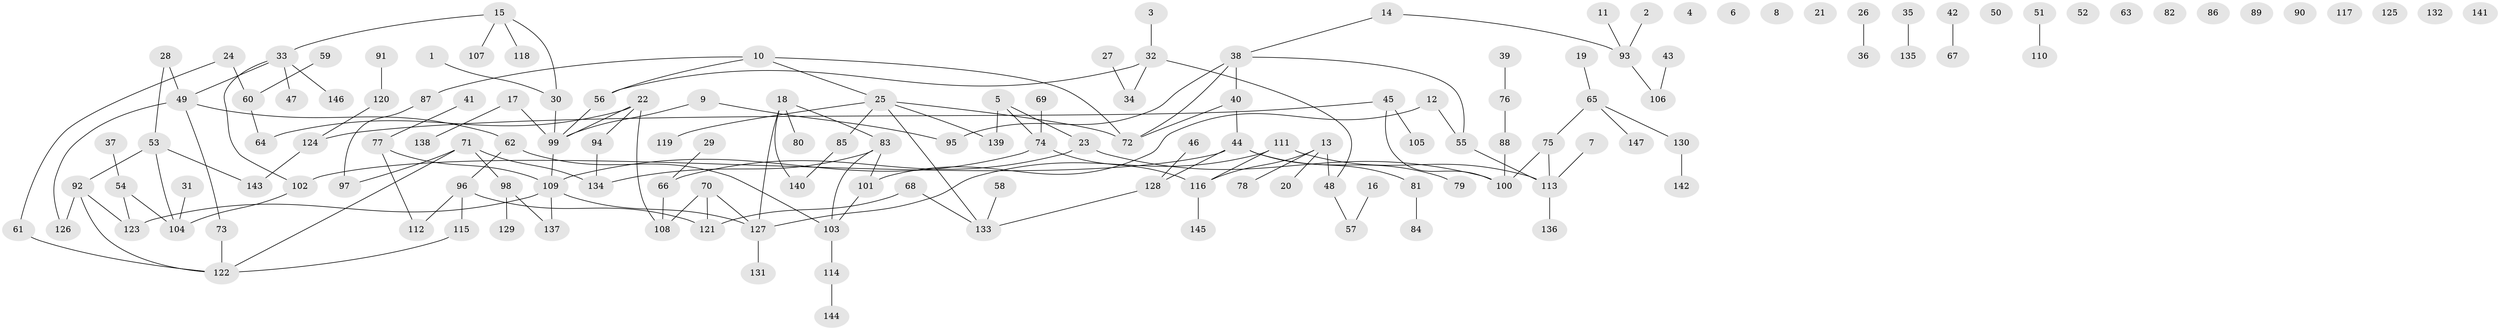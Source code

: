 // coarse degree distribution, {2: 0.12307692307692308, 1: 0.23076923076923078, 3: 0.16923076923076924, 0: 0.2923076923076923, 13: 0.015384615384615385, 7: 0.03076923076923077, 4: 0.046153846153846156, 6: 0.046153846153846156, 10: 0.015384615384615385, 8: 0.015384615384615385, 5: 0.015384615384615385}
// Generated by graph-tools (version 1.1) at 2025/16/03/04/25 18:16:39]
// undirected, 147 vertices, 158 edges
graph export_dot {
graph [start="1"]
  node [color=gray90,style=filled];
  1;
  2;
  3;
  4;
  5;
  6;
  7;
  8;
  9;
  10;
  11;
  12;
  13;
  14;
  15;
  16;
  17;
  18;
  19;
  20;
  21;
  22;
  23;
  24;
  25;
  26;
  27;
  28;
  29;
  30;
  31;
  32;
  33;
  34;
  35;
  36;
  37;
  38;
  39;
  40;
  41;
  42;
  43;
  44;
  45;
  46;
  47;
  48;
  49;
  50;
  51;
  52;
  53;
  54;
  55;
  56;
  57;
  58;
  59;
  60;
  61;
  62;
  63;
  64;
  65;
  66;
  67;
  68;
  69;
  70;
  71;
  72;
  73;
  74;
  75;
  76;
  77;
  78;
  79;
  80;
  81;
  82;
  83;
  84;
  85;
  86;
  87;
  88;
  89;
  90;
  91;
  92;
  93;
  94;
  95;
  96;
  97;
  98;
  99;
  100;
  101;
  102;
  103;
  104;
  105;
  106;
  107;
  108;
  109;
  110;
  111;
  112;
  113;
  114;
  115;
  116;
  117;
  118;
  119;
  120;
  121;
  122;
  123;
  124;
  125;
  126;
  127;
  128;
  129;
  130;
  131;
  132;
  133;
  134;
  135;
  136;
  137;
  138;
  139;
  140;
  141;
  142;
  143;
  144;
  145;
  146;
  147;
  1 -- 30;
  2 -- 93;
  3 -- 32;
  5 -- 23;
  5 -- 74;
  5 -- 139;
  7 -- 113;
  9 -- 95;
  9 -- 99;
  10 -- 25;
  10 -- 56;
  10 -- 72;
  10 -- 87;
  11 -- 93;
  12 -- 55;
  12 -- 101;
  13 -- 20;
  13 -- 48;
  13 -- 78;
  13 -- 116;
  14 -- 38;
  14 -- 93;
  15 -- 30;
  15 -- 33;
  15 -- 107;
  15 -- 118;
  16 -- 57;
  17 -- 99;
  17 -- 138;
  18 -- 80;
  18 -- 83;
  18 -- 127;
  18 -- 140;
  19 -- 65;
  22 -- 64;
  22 -- 94;
  22 -- 99;
  22 -- 108;
  23 -- 66;
  23 -- 100;
  24 -- 60;
  24 -- 61;
  25 -- 72;
  25 -- 85;
  25 -- 119;
  25 -- 133;
  25 -- 139;
  26 -- 36;
  27 -- 34;
  28 -- 49;
  28 -- 53;
  29 -- 66;
  30 -- 99;
  31 -- 104;
  32 -- 34;
  32 -- 48;
  32 -- 56;
  33 -- 47;
  33 -- 49;
  33 -- 102;
  33 -- 146;
  35 -- 135;
  37 -- 54;
  38 -- 40;
  38 -- 55;
  38 -- 72;
  38 -- 95;
  39 -- 76;
  40 -- 44;
  40 -- 72;
  41 -- 77;
  42 -- 67;
  43 -- 106;
  44 -- 79;
  44 -- 81;
  44 -- 102;
  44 -- 128;
  45 -- 100;
  45 -- 105;
  45 -- 124;
  46 -- 128;
  48 -- 57;
  49 -- 62;
  49 -- 73;
  49 -- 126;
  51 -- 110;
  53 -- 92;
  53 -- 104;
  53 -- 143;
  54 -- 104;
  54 -- 123;
  55 -- 113;
  56 -- 99;
  58 -- 133;
  59 -- 60;
  60 -- 64;
  61 -- 122;
  62 -- 96;
  62 -- 103;
  65 -- 75;
  65 -- 130;
  65 -- 147;
  66 -- 108;
  68 -- 121;
  68 -- 133;
  69 -- 74;
  70 -- 108;
  70 -- 121;
  70 -- 127;
  71 -- 97;
  71 -- 98;
  71 -- 122;
  71 -- 134;
  73 -- 122;
  74 -- 109;
  74 -- 116;
  75 -- 100;
  75 -- 113;
  76 -- 88;
  77 -- 109;
  77 -- 112;
  81 -- 84;
  83 -- 101;
  83 -- 103;
  83 -- 134;
  85 -- 140;
  87 -- 97;
  88 -- 100;
  91 -- 120;
  92 -- 122;
  92 -- 123;
  92 -- 126;
  93 -- 106;
  94 -- 134;
  96 -- 112;
  96 -- 115;
  96 -- 121;
  98 -- 129;
  98 -- 137;
  99 -- 109;
  101 -- 103;
  102 -- 104;
  103 -- 114;
  109 -- 123;
  109 -- 127;
  109 -- 137;
  111 -- 113;
  111 -- 116;
  111 -- 127;
  113 -- 136;
  114 -- 144;
  115 -- 122;
  116 -- 145;
  120 -- 124;
  124 -- 143;
  127 -- 131;
  128 -- 133;
  130 -- 142;
}
